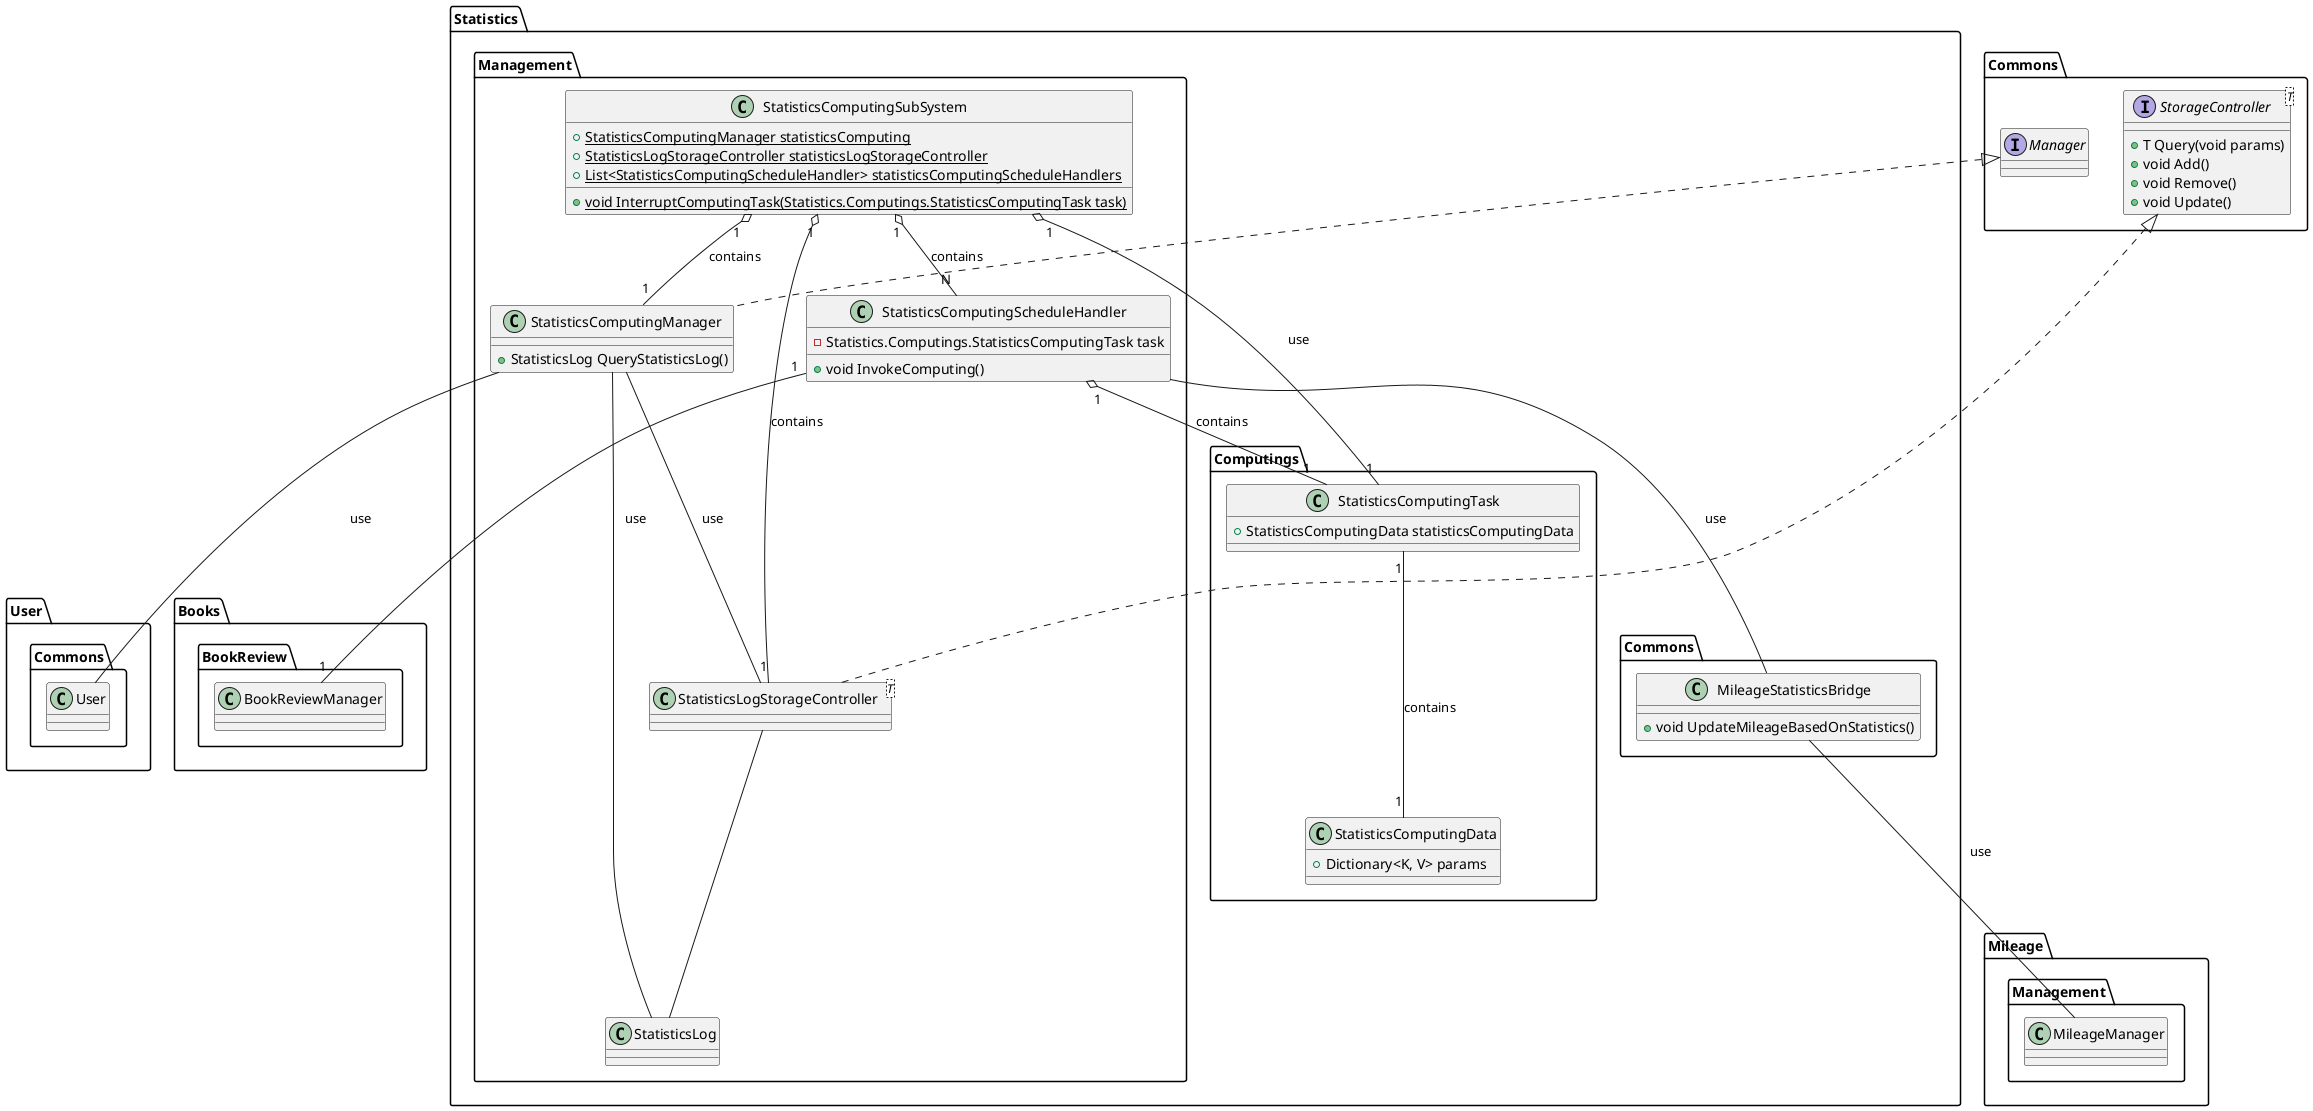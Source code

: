 @startuml
package Commons {
    Interface Manager
    Interface StorageController<T> {
        + T Query(void params)
        + void Add()
        + void Remove()
        + void Update()
    }
}


package User.Commons {
    class User
}
package Books.BookReview {
    class BookReviewManager
}
package Mileage.Management {
    class MileageManager
}


package Statistics.Commons {
    ' MileageChangeBridge
    class MileageStatisticsBridge {
        + void UpdateMileageBasedOnStatistics()
    }
    MileageStatisticsBridge --- Mileage.Management.MileageManager : use
}

package Statistics.Computings {
    ' Statistics
    class StatisticsComputingData {
        + Dictionary<K, V> params
    }

    class StatisticsComputingTask {
        + StatisticsComputingData statisticsComputingData
    }

    StatisticsComputingTask "1" --- "1" StatisticsComputingData : contains

}

package Statistics.Management {

    class StatisticsComputingManager implements Commons.Manager {
        + StatisticsLog QueryStatisticsLog()
    }
    StatisticsComputingManager --- Statistics.Management.StatisticsLogStorageController : use
    StatisticsComputingManager --- User.Commons.User : use
    StatisticsComputingManager --- StatisticsLog

    class StatisticsLog

    class StatisticsLogStorageController<T> implements Commons.StorageController {}
    StatisticsLogStorageController --- StatisticsLog

    class StatisticsComputingScheduleHandler {
        - Statistics.Computings.StatisticsComputingTask task
        + void InvokeComputing()
    }

    StatisticsComputingScheduleHandler "1" --- "1" Books.BookReview.BookReviewManager : use
    StatisticsComputingScheduleHandler "1" o-- "1" Statistics.Computings.StatisticsComputingTask : contains
    StatisticsComputingScheduleHandler --- Statistics.Commons.MileageStatisticsBridge : use

    ' StatisticsComputing SubSystem
    class StatisticsComputingSubSystem {
        + {static} StatisticsComputingManager statisticsComputing
        + {static} StatisticsLogStorageController statisticsLogStorageController
        + {static} List<StatisticsComputingScheduleHandler> statisticsComputingScheduleHandlers
        + {static} void InterruptComputingTask(Statistics.Computings.StatisticsComputingTask task)
    }

    StatisticsComputingSubSystem "1" o-- "1" StatisticsComputingManager : contains
    StatisticsComputingSubSystem "1" o-- "1" StatisticsLogStorageController : contains
    StatisticsComputingSubSystem "1" o-- "N" StatisticsComputingScheduleHandler : contains
    StatisticsComputingSubSystem "1" o-- "1" Statistics.Computings.StatisticsComputingTask : use
}
@enduml
